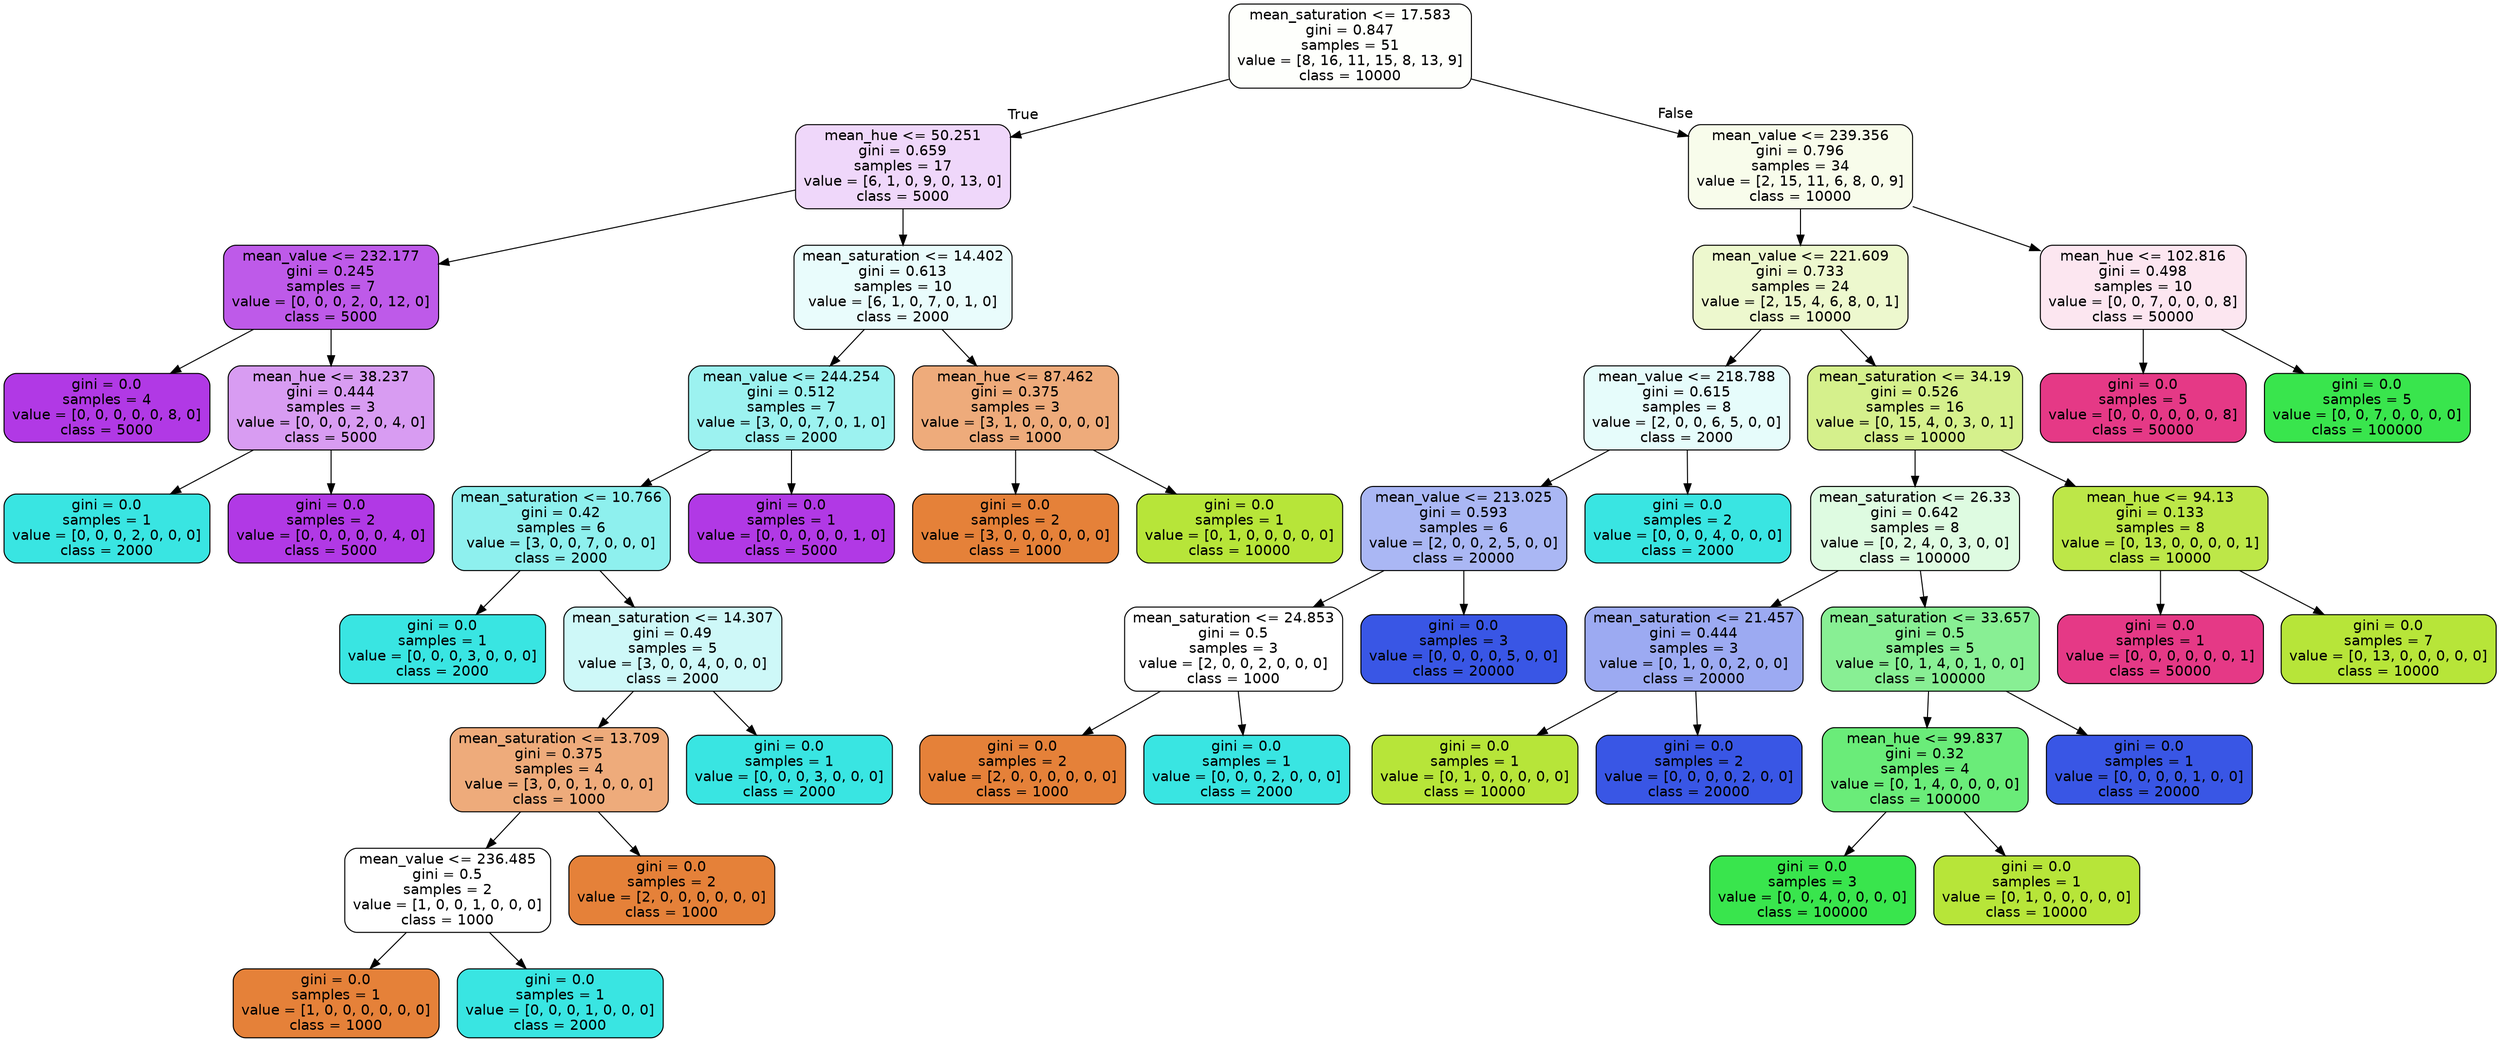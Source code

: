 digraph Tree {
node [shape=box, style="filled, rounded", color="black", fontname="helvetica"] ;
edge [fontname="helvetica"] ;
0 [label="mean_saturation <= 17.583\ngini = 0.847\nsamples = 51\nvalue = [8, 16, 11, 15, 8, 13, 9]\nclass = 10000", fillcolor="#fefffc"] ;
1 [label="mean_hue <= 50.251\ngini = 0.659\nsamples = 17\nvalue = [6, 1, 0, 9, 0, 13, 0]\nclass = 5000", fillcolor="#efd7fa"] ;
0 -> 1 [labeldistance=2.5, labelangle=45, headlabel="True"] ;
2 [label="mean_value <= 232.177\ngini = 0.245\nsamples = 7\nvalue = [0, 0, 0, 2, 0, 12, 0]\nclass = 5000", fillcolor="#be5ae9"] ;
1 -> 2 ;
3 [label="gini = 0.0\nsamples = 4\nvalue = [0, 0, 0, 0, 0, 8, 0]\nclass = 5000", fillcolor="#b139e5"] ;
2 -> 3 ;
4 [label="mean_hue <= 38.237\ngini = 0.444\nsamples = 3\nvalue = [0, 0, 0, 2, 0, 4, 0]\nclass = 5000", fillcolor="#d89cf2"] ;
2 -> 4 ;
5 [label="gini = 0.0\nsamples = 1\nvalue = [0, 0, 0, 2, 0, 0, 0]\nclass = 2000", fillcolor="#39e5e2"] ;
4 -> 5 ;
6 [label="gini = 0.0\nsamples = 2\nvalue = [0, 0, 0, 0, 0, 4, 0]\nclass = 5000", fillcolor="#b139e5"] ;
4 -> 6 ;
7 [label="mean_saturation <= 14.402\ngini = 0.613\nsamples = 10\nvalue = [6, 1, 0, 7, 0, 1, 0]\nclass = 2000", fillcolor="#e9fcfc"] ;
1 -> 7 ;
8 [label="mean_value <= 244.254\ngini = 0.512\nsamples = 7\nvalue = [3, 0, 0, 7, 0, 1, 0]\nclass = 2000", fillcolor="#9cf2f0"] ;
7 -> 8 ;
9 [label="mean_saturation <= 10.766\ngini = 0.42\nsamples = 6\nvalue = [3, 0, 0, 7, 0, 0, 0]\nclass = 2000", fillcolor="#8ef0ee"] ;
8 -> 9 ;
10 [label="gini = 0.0\nsamples = 1\nvalue = [0, 0, 0, 3, 0, 0, 0]\nclass = 2000", fillcolor="#39e5e2"] ;
9 -> 10 ;
11 [label="mean_saturation <= 14.307\ngini = 0.49\nsamples = 5\nvalue = [3, 0, 0, 4, 0, 0, 0]\nclass = 2000", fillcolor="#cef8f8"] ;
9 -> 11 ;
12 [label="mean_saturation <= 13.709\ngini = 0.375\nsamples = 4\nvalue = [3, 0, 0, 1, 0, 0, 0]\nclass = 1000", fillcolor="#eeab7b"] ;
11 -> 12 ;
13 [label="mean_value <= 236.485\ngini = 0.5\nsamples = 2\nvalue = [1, 0, 0, 1, 0, 0, 0]\nclass = 1000", fillcolor="#ffffff"] ;
12 -> 13 ;
14 [label="gini = 0.0\nsamples = 1\nvalue = [1, 0, 0, 0, 0, 0, 0]\nclass = 1000", fillcolor="#e58139"] ;
13 -> 14 ;
15 [label="gini = 0.0\nsamples = 1\nvalue = [0, 0, 0, 1, 0, 0, 0]\nclass = 2000", fillcolor="#39e5e2"] ;
13 -> 15 ;
16 [label="gini = 0.0\nsamples = 2\nvalue = [2, 0, 0, 0, 0, 0, 0]\nclass = 1000", fillcolor="#e58139"] ;
12 -> 16 ;
17 [label="gini = 0.0\nsamples = 1\nvalue = [0, 0, 0, 3, 0, 0, 0]\nclass = 2000", fillcolor="#39e5e2"] ;
11 -> 17 ;
18 [label="gini = 0.0\nsamples = 1\nvalue = [0, 0, 0, 0, 0, 1, 0]\nclass = 5000", fillcolor="#b139e5"] ;
8 -> 18 ;
19 [label="mean_hue <= 87.462\ngini = 0.375\nsamples = 3\nvalue = [3, 1, 0, 0, 0, 0, 0]\nclass = 1000", fillcolor="#eeab7b"] ;
7 -> 19 ;
20 [label="gini = 0.0\nsamples = 2\nvalue = [3, 0, 0, 0, 0, 0, 0]\nclass = 1000", fillcolor="#e58139"] ;
19 -> 20 ;
21 [label="gini = 0.0\nsamples = 1\nvalue = [0, 1, 0, 0, 0, 0, 0]\nclass = 10000", fillcolor="#b7e539"] ;
19 -> 21 ;
22 [label="mean_value <= 239.356\ngini = 0.796\nsamples = 34\nvalue = [2, 15, 11, 6, 8, 0, 9]\nclass = 10000", fillcolor="#f8fceb"] ;
0 -> 22 [labeldistance=2.5, labelangle=-45, headlabel="False"] ;
23 [label="mean_value <= 221.609\ngini = 0.733\nsamples = 24\nvalue = [2, 15, 4, 6, 8, 0, 1]\nclass = 10000", fillcolor="#edf8ce"] ;
22 -> 23 ;
24 [label="mean_value <= 218.788\ngini = 0.615\nsamples = 8\nvalue = [2, 0, 0, 6, 5, 0, 0]\nclass = 2000", fillcolor="#e6fcfb"] ;
23 -> 24 ;
25 [label="mean_value <= 213.025\ngini = 0.593\nsamples = 6\nvalue = [2, 0, 0, 2, 5, 0, 0]\nclass = 20000", fillcolor="#aab7f4"] ;
24 -> 25 ;
26 [label="mean_saturation <= 24.853\ngini = 0.5\nsamples = 3\nvalue = [2, 0, 0, 2, 0, 0, 0]\nclass = 1000", fillcolor="#ffffff"] ;
25 -> 26 ;
27 [label="gini = 0.0\nsamples = 2\nvalue = [2, 0, 0, 0, 0, 0, 0]\nclass = 1000", fillcolor="#e58139"] ;
26 -> 27 ;
28 [label="gini = 0.0\nsamples = 1\nvalue = [0, 0, 0, 2, 0, 0, 0]\nclass = 2000", fillcolor="#39e5e2"] ;
26 -> 28 ;
29 [label="gini = 0.0\nsamples = 3\nvalue = [0, 0, 0, 0, 5, 0, 0]\nclass = 20000", fillcolor="#3956e5"] ;
25 -> 29 ;
30 [label="gini = 0.0\nsamples = 2\nvalue = [0, 0, 0, 4, 0, 0, 0]\nclass = 2000", fillcolor="#39e5e2"] ;
24 -> 30 ;
31 [label="mean_saturation <= 34.19\ngini = 0.526\nsamples = 16\nvalue = [0, 15, 4, 0, 3, 0, 1]\nclass = 10000", fillcolor="#d5f08c"] ;
23 -> 31 ;
32 [label="mean_saturation <= 26.33\ngini = 0.642\nsamples = 8\nvalue = [0, 2, 4, 0, 3, 0, 0]\nclass = 100000", fillcolor="#defbe1"] ;
31 -> 32 ;
33 [label="mean_saturation <= 21.457\ngini = 0.444\nsamples = 3\nvalue = [0, 1, 0, 0, 2, 0, 0]\nclass = 20000", fillcolor="#9caaf2"] ;
32 -> 33 ;
34 [label="gini = 0.0\nsamples = 1\nvalue = [0, 1, 0, 0, 0, 0, 0]\nclass = 10000", fillcolor="#b7e539"] ;
33 -> 34 ;
35 [label="gini = 0.0\nsamples = 2\nvalue = [0, 0, 0, 0, 2, 0, 0]\nclass = 20000", fillcolor="#3956e5"] ;
33 -> 35 ;
36 [label="mean_saturation <= 33.657\ngini = 0.5\nsamples = 5\nvalue = [0, 1, 4, 0, 1, 0, 0]\nclass = 100000", fillcolor="#88ef94"] ;
32 -> 36 ;
37 [label="mean_hue <= 99.837\ngini = 0.32\nsamples = 4\nvalue = [0, 1, 4, 0, 0, 0, 0]\nclass = 100000", fillcolor="#6aec79"] ;
36 -> 37 ;
38 [label="gini = 0.0\nsamples = 3\nvalue = [0, 0, 4, 0, 0, 0, 0]\nclass = 100000", fillcolor="#39e54d"] ;
37 -> 38 ;
39 [label="gini = 0.0\nsamples = 1\nvalue = [0, 1, 0, 0, 0, 0, 0]\nclass = 10000", fillcolor="#b7e539"] ;
37 -> 39 ;
40 [label="gini = 0.0\nsamples = 1\nvalue = [0, 0, 0, 0, 1, 0, 0]\nclass = 20000", fillcolor="#3956e5"] ;
36 -> 40 ;
41 [label="mean_hue <= 94.13\ngini = 0.133\nsamples = 8\nvalue = [0, 13, 0, 0, 0, 0, 1]\nclass = 10000", fillcolor="#bde748"] ;
31 -> 41 ;
42 [label="gini = 0.0\nsamples = 1\nvalue = [0, 0, 0, 0, 0, 0, 1]\nclass = 50000", fillcolor="#e53986"] ;
41 -> 42 ;
43 [label="gini = 0.0\nsamples = 7\nvalue = [0, 13, 0, 0, 0, 0, 0]\nclass = 10000", fillcolor="#b7e539"] ;
41 -> 43 ;
44 [label="mean_hue <= 102.816\ngini = 0.498\nsamples = 10\nvalue = [0, 0, 7, 0, 0, 0, 8]\nclass = 50000", fillcolor="#fce6f0"] ;
22 -> 44 ;
45 [label="gini = 0.0\nsamples = 5\nvalue = [0, 0, 0, 0, 0, 0, 8]\nclass = 50000", fillcolor="#e53986"] ;
44 -> 45 ;
46 [label="gini = 0.0\nsamples = 5\nvalue = [0, 0, 7, 0, 0, 0, 0]\nclass = 100000", fillcolor="#39e54d"] ;
44 -> 46 ;
}